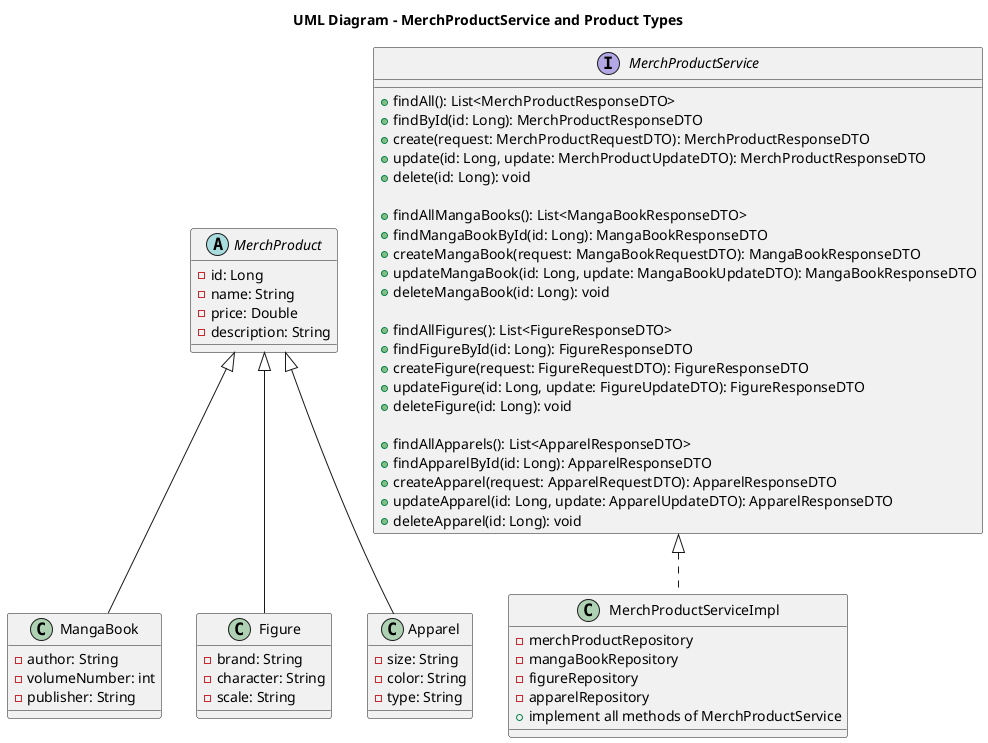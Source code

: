 @startuml
title UML Diagram - MerchProductService and Product Types

' ----- Product hierarchy -----
abstract class MerchProduct {
  - id: Long
  - name: String
  - price: Double
  - description: String
}

class MangaBook {
  - author: String
  - volumeNumber: int
  - publisher: String
}

class Figure {
  - brand: String
  - character: String
  - scale: String
}

class Apparel {
  - size: String
  - color: String
  - type: String
}

MerchProduct <|-- MangaBook
MerchProduct <|-- Figure
MerchProduct <|-- Apparel

' ----- Service -----
interface MerchProductService {
    + findAll(): List<MerchProductResponseDTO>
    + findById(id: Long): MerchProductResponseDTO
    + create(request: MerchProductRequestDTO): MerchProductResponseDTO
    + update(id: Long, update: MerchProductUpdateDTO): MerchProductResponseDTO
    + delete(id: Long): void

    ' MangaBook specific
    + findAllMangaBooks(): List<MangaBookResponseDTO>
    + findMangaBookById(id: Long): MangaBookResponseDTO
    + createMangaBook(request: MangaBookRequestDTO): MangaBookResponseDTO
    + updateMangaBook(id: Long, update: MangaBookUpdateDTO): MangaBookResponseDTO
    + deleteMangaBook(id: Long): void

    ' Figure specific
    + findAllFigures(): List<FigureResponseDTO>
    + findFigureById(id: Long): FigureResponseDTO
    + createFigure(request: FigureRequestDTO): FigureResponseDTO
    + updateFigure(id: Long, update: FigureUpdateDTO): FigureResponseDTO
    + deleteFigure(id: Long): void

    ' Apparel specific
    + findAllApparels(): List<ApparelResponseDTO>
    + findApparelById(id: Long): ApparelResponseDTO
    + createApparel(request: ApparelRequestDTO): ApparelResponseDTO
    + updateApparel(id: Long, update: ApparelUpdateDTO): ApparelResponseDTO
    + deleteApparel(id: Long): void
}

' ----- Implementation -----
class MerchProductServiceImpl {
    - merchProductRepository
    - mangaBookRepository
    - figureRepository
    - apparelRepository
    + implement all methods of MerchProductService
}

MerchProductService <|.. MerchProductServiceImpl

@enduml
